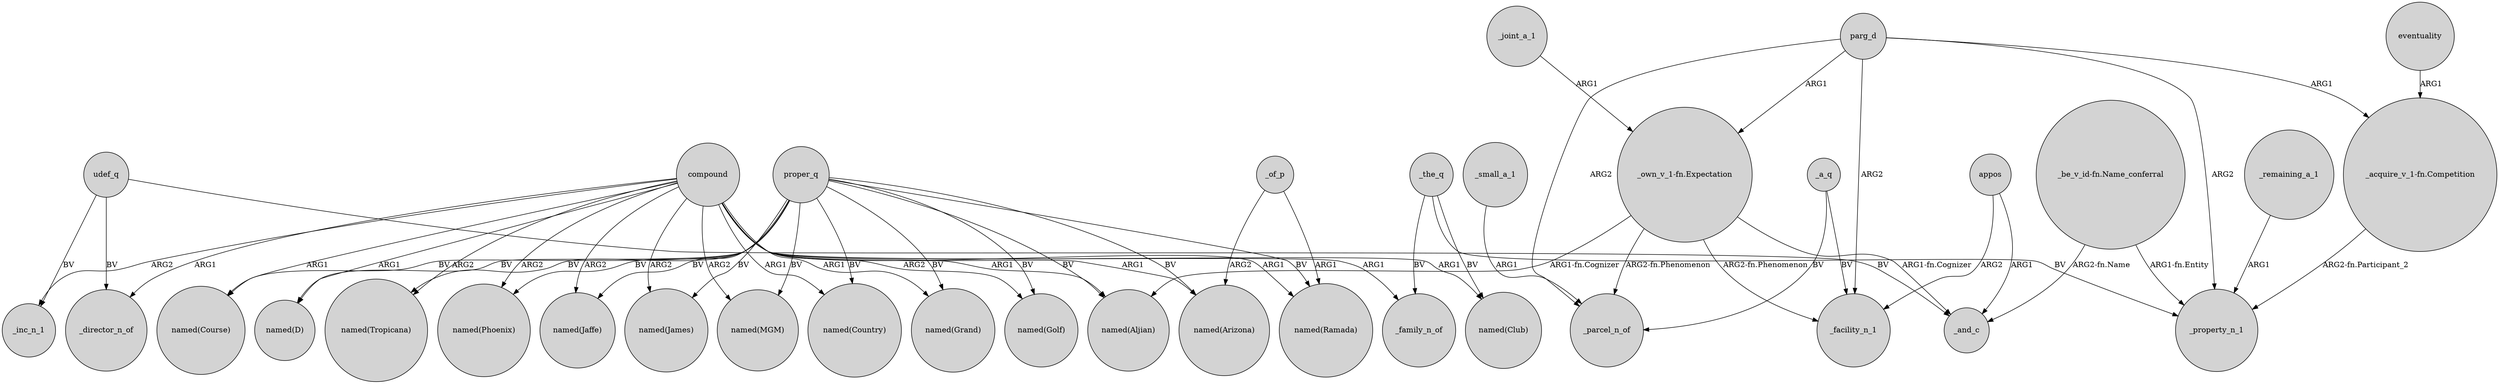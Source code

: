 digraph {
	node [shape=circle style=filled]
	udef_q -> _director_n_of [label=BV]
	_a_q -> _facility_n_1 [label=BV]
	proper_q -> "named(Arizona)" [label=BV]
	proper_q -> "named(James)" [label=BV]
	"_own_v_1-fn.Expectation" -> _parcel_n_of [label="ARG2-fn.Phenomenon"]
	_remaining_a_1 -> _property_n_1 [label=ARG1]
	proper_q -> "named(Jaffe)" [label=BV]
	compound -> "named(Course)" [label=ARG1]
	proper_q -> "named(Country)" [label=BV]
	compound -> _family_n_of [label=ARG1]
	compound -> "named(Aljian)" [label=ARG1]
	proper_q -> "named(Phoenix)" [label=BV]
	"_own_v_1-fn.Expectation" -> _facility_n_1 [label="ARG2-fn.Phenomenon"]
	appos -> _facility_n_1 [label=ARG2]
	_the_q -> _property_n_1 [label=BV]
	parg_d -> "_own_v_1-fn.Expectation" [label=ARG1]
	compound -> "named(Phoenix)" [label=ARG2]
	appos -> _and_c [label=ARG1]
	parg_d -> _parcel_n_of [label=ARG2]
	parg_d -> _facility_n_1 [label=ARG2]
	udef_q -> _and_c [label=BV]
	proper_q -> "named(MGM)" [label=BV]
	compound -> "named(Arizona)" [label=ARG1]
	proper_q -> "named(Grand)" [label=BV]
	compound -> "named(D)" [label=ARG1]
	"_be_v_id-fn.Name_conferral" -> _property_n_1 [label="ARG1-fn.Entity"]
	compound -> "named(Tropicana)" [label=ARG2]
	udef_q -> _inc_n_1 [label=BV]
	compound -> _inc_n_1 [label=ARG2]
	_of_p -> "named(Ramada)" [label=ARG1]
	_the_q -> "named(Club)" [label=BV]
	proper_q -> "named(D)" [label=BV]
	proper_q -> "named(Ramada)" [label=BV]
	eventuality -> "_acquire_v_1-fn.Competition" [label=ARG1]
	compound -> "named(Ramada)" [label=ARG1]
	"_acquire_v_1-fn.Competition" -> _property_n_1 [label="ARG2-fn.Participant_2"]
	parg_d -> _property_n_1 [label=ARG2]
	compound -> "named(MGM)" [label=ARG2]
	compound -> "named(Golf)" [label=ARG2]
	proper_q -> "named(Golf)" [label=BV]
	_of_p -> "named(Arizona)" [label=ARG2]
	_a_q -> _parcel_n_of [label=BV]
	"_own_v_1-fn.Expectation" -> "named(Aljian)" [label="ARG1-fn.Cognizer"]
	_joint_a_1 -> "_own_v_1-fn.Expectation" [label=ARG1]
	compound -> "named(James)" [label=ARG2]
	compound -> _director_n_of [label=ARG1]
	proper_q -> "named(Tropicana)" [label=BV]
	parg_d -> "_acquire_v_1-fn.Competition" [label=ARG1]
	_small_a_1 -> _parcel_n_of [label=ARG1]
	compound -> "named(Country)" [label=ARG1]
	compound -> "named(Grand)" [label=ARG1]
	_the_q -> _family_n_of [label=BV]
	proper_q -> "named(Aljian)" [label=BV]
	"_own_v_1-fn.Expectation" -> _and_c [label="ARG1-fn.Cognizer"]
	"_be_v_id-fn.Name_conferral" -> _and_c [label="ARG2-fn.Name"]
	compound -> "named(Jaffe)" [label=ARG2]
	proper_q -> "named(Course)" [label=BV]
	compound -> "named(Club)" [label=ARG1]
}
